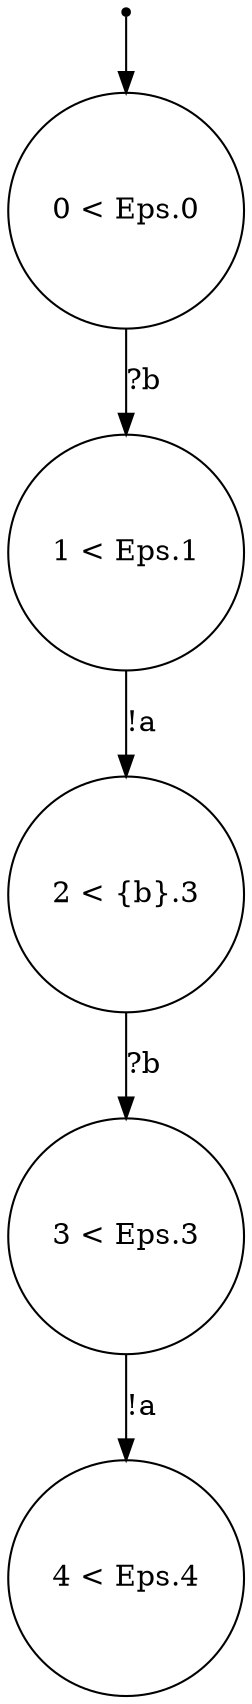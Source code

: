 digraph {
 node [shape=point] ENTRY
 node [shape=circle]
2 [label="2 < {b}.3
"]
1 [label="1 < Eps.1
"]
3 [label="3 < Eps.3
"]
4 [label="4 < Eps.4
"]
0 [label="0 < Eps.0
"]
ENTRY -> 0
3 -> 4 [label="!a"]
2 -> 3 [label="?b"]
1 -> 2 [label="!a"]
0 -> 1 [label="?b"]

}